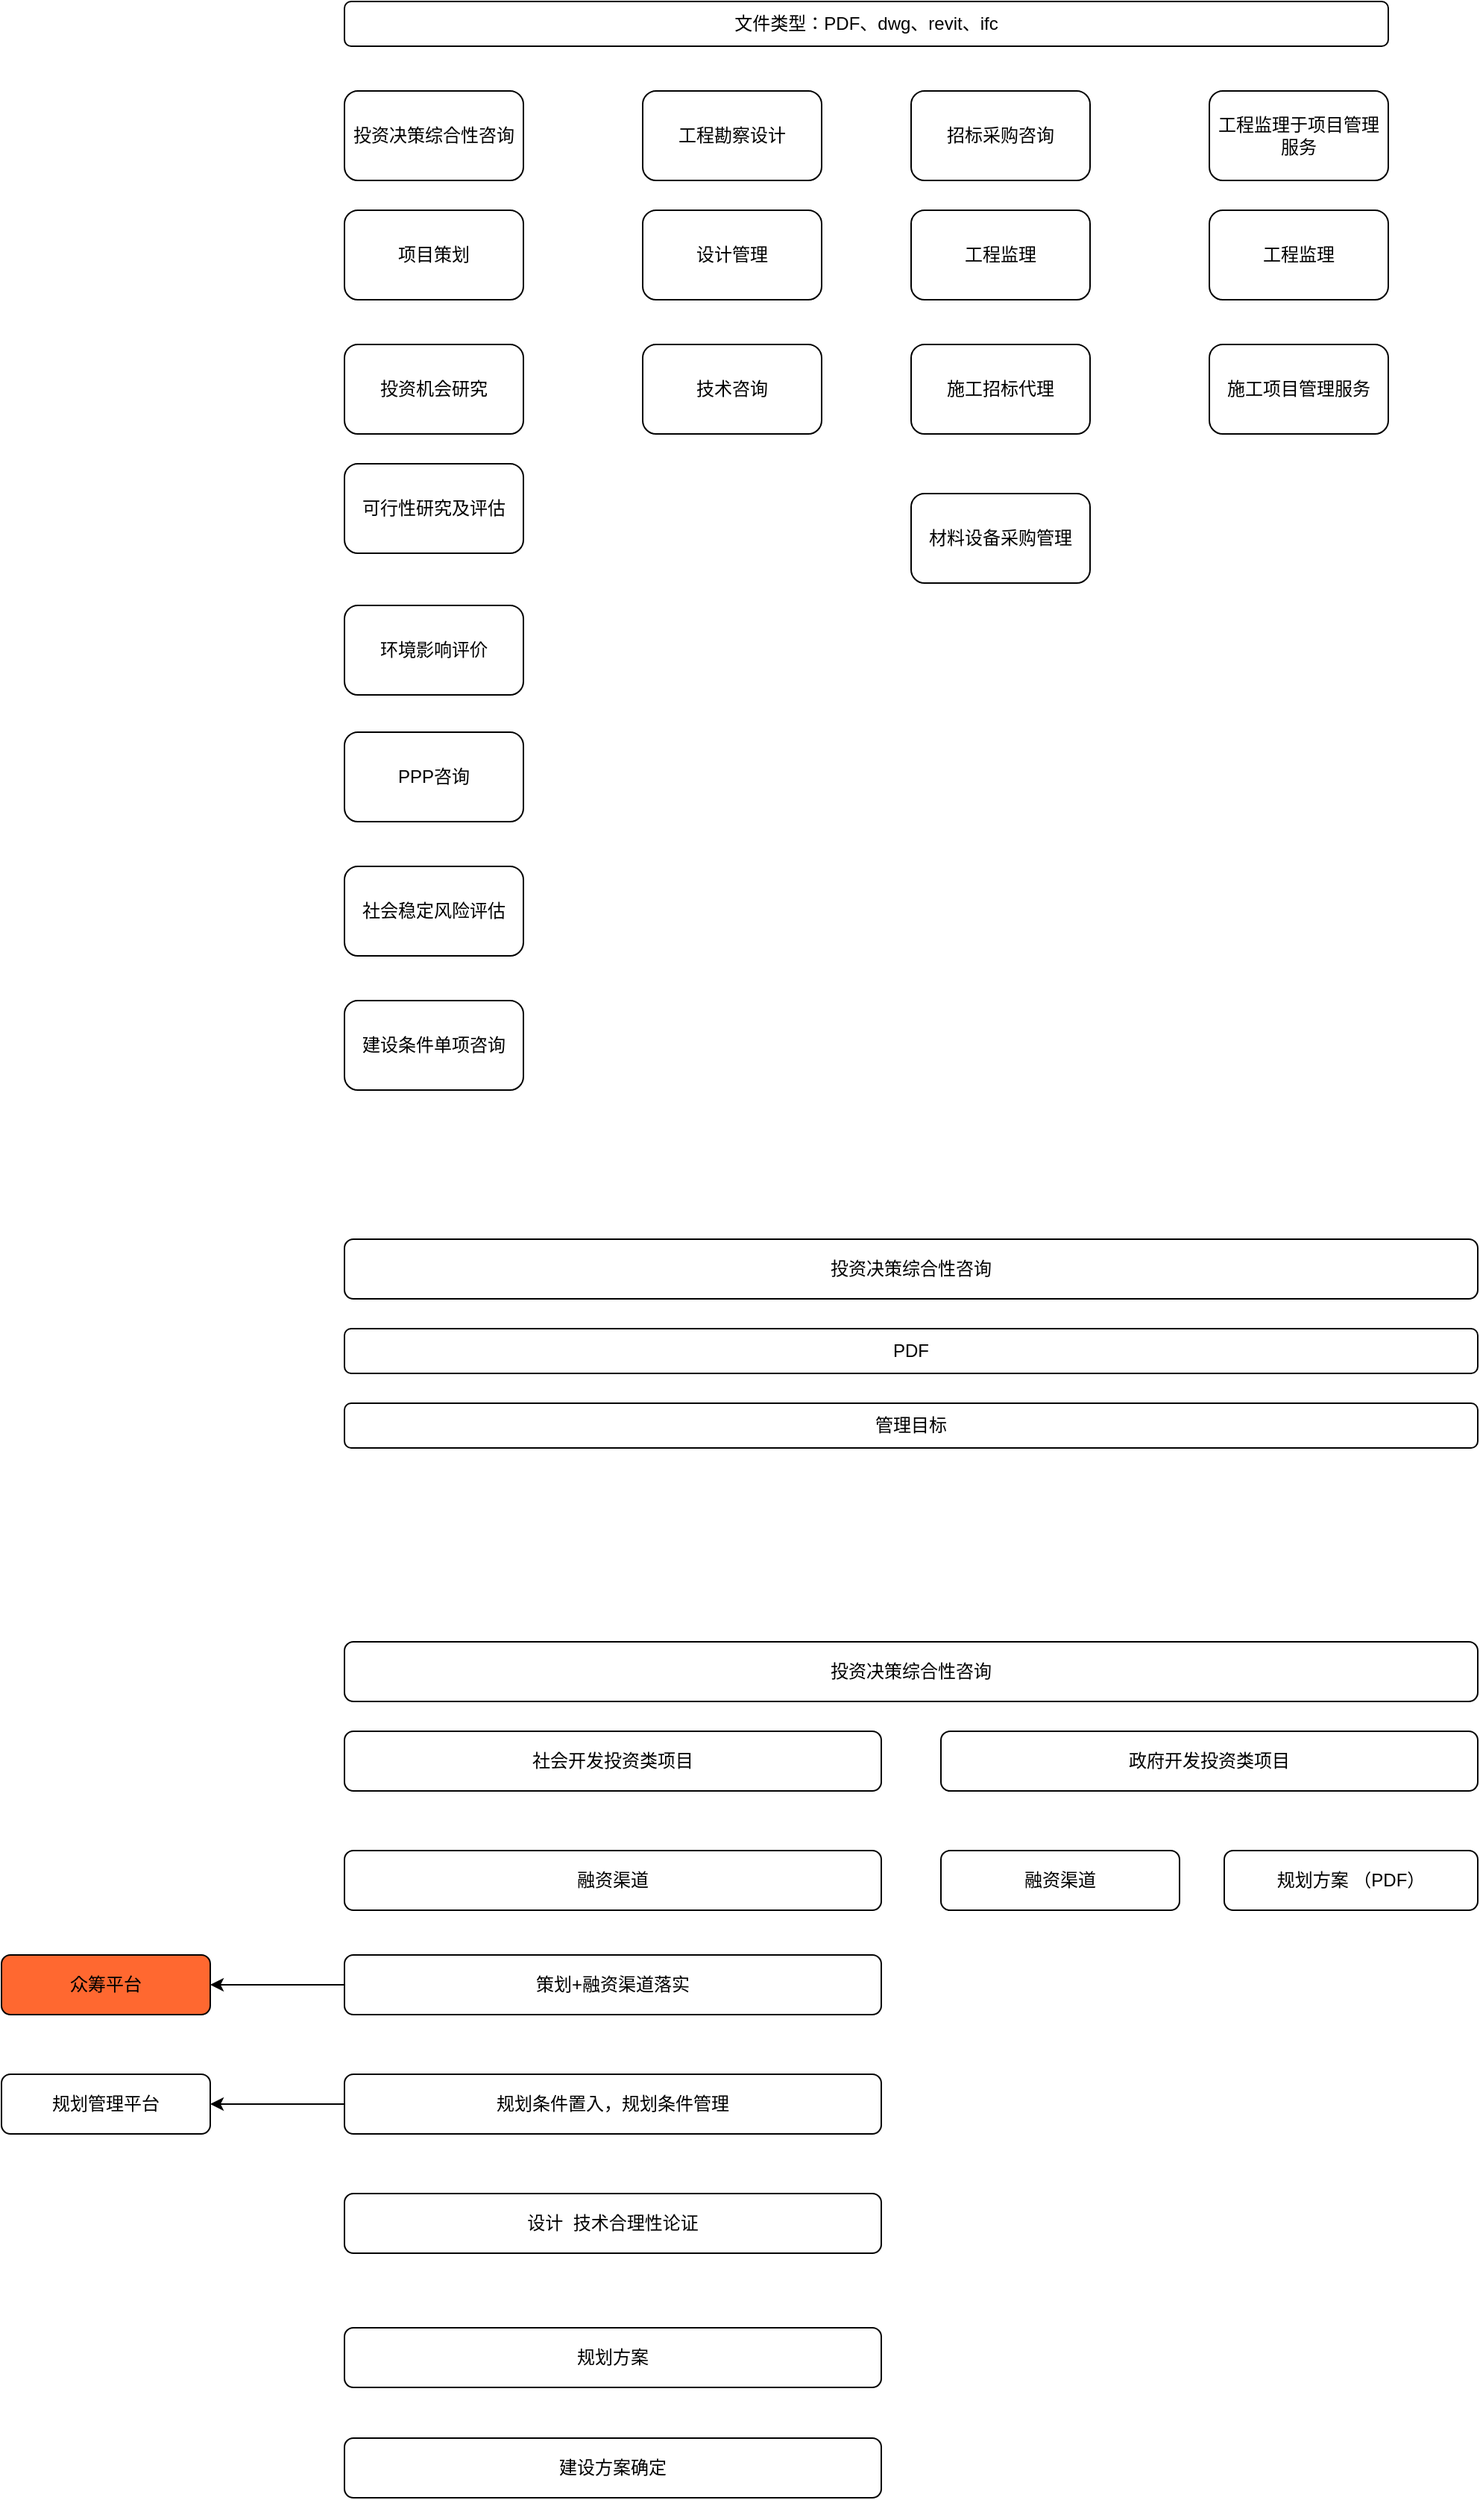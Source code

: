 <mxfile version="21.0.6" type="github">
  <diagram name="第 1 页" id="oCZl_pkfP-L_GXJR5iHR">
    <mxGraphModel dx="2261" dy="754" grid="1" gridSize="10" guides="1" tooltips="1" connect="1" arrows="1" fold="1" page="1" pageScale="1" pageWidth="827" pageHeight="1169" math="0" shadow="0">
      <root>
        <mxCell id="0" />
        <mxCell id="1" parent="0" />
        <mxCell id="isAaHnTiM0ybuFo7a36o-1" value="投资决策综合性咨询" style="rounded=1;whiteSpace=wrap;html=1;" vertex="1" parent="1">
          <mxGeometry x="40" y="120" width="120" height="60" as="geometry" />
        </mxCell>
        <mxCell id="isAaHnTiM0ybuFo7a36o-2" value="项目策划" style="rounded=1;whiteSpace=wrap;html=1;" vertex="1" parent="1">
          <mxGeometry x="40" y="200" width="120" height="60" as="geometry" />
        </mxCell>
        <mxCell id="isAaHnTiM0ybuFo7a36o-3" value="投资机会研究" style="rounded=1;whiteSpace=wrap;html=1;" vertex="1" parent="1">
          <mxGeometry x="40" y="290" width="120" height="60" as="geometry" />
        </mxCell>
        <mxCell id="isAaHnTiM0ybuFo7a36o-4" value="可行性研究及评估" style="rounded=1;whiteSpace=wrap;html=1;" vertex="1" parent="1">
          <mxGeometry x="40" y="370" width="120" height="60" as="geometry" />
        </mxCell>
        <mxCell id="isAaHnTiM0ybuFo7a36o-5" value="环境影响评价" style="rounded=1;whiteSpace=wrap;html=1;" vertex="1" parent="1">
          <mxGeometry x="40" y="465" width="120" height="60" as="geometry" />
        </mxCell>
        <mxCell id="isAaHnTiM0ybuFo7a36o-6" value="PPP咨询" style="rounded=1;whiteSpace=wrap;html=1;" vertex="1" parent="1">
          <mxGeometry x="40" y="550" width="120" height="60" as="geometry" />
        </mxCell>
        <mxCell id="isAaHnTiM0ybuFo7a36o-7" value="社会稳定风险评估" style="rounded=1;whiteSpace=wrap;html=1;" vertex="1" parent="1">
          <mxGeometry x="40" y="640" width="120" height="60" as="geometry" />
        </mxCell>
        <mxCell id="isAaHnTiM0ybuFo7a36o-8" value="建设条件单项咨询" style="rounded=1;whiteSpace=wrap;html=1;" vertex="1" parent="1">
          <mxGeometry x="40" y="730" width="120" height="60" as="geometry" />
        </mxCell>
        <mxCell id="isAaHnTiM0ybuFo7a36o-9" value="工程勘察设计" style="rounded=1;whiteSpace=wrap;html=1;" vertex="1" parent="1">
          <mxGeometry x="240" y="120" width="120" height="60" as="geometry" />
        </mxCell>
        <mxCell id="isAaHnTiM0ybuFo7a36o-10" value="设计管理" style="rounded=1;whiteSpace=wrap;html=1;" vertex="1" parent="1">
          <mxGeometry x="240" y="200" width="120" height="60" as="geometry" />
        </mxCell>
        <mxCell id="isAaHnTiM0ybuFo7a36o-11" value="技术咨询" style="rounded=1;whiteSpace=wrap;html=1;" vertex="1" parent="1">
          <mxGeometry x="240" y="290" width="120" height="60" as="geometry" />
        </mxCell>
        <mxCell id="isAaHnTiM0ybuFo7a36o-12" value="招标采购咨询" style="rounded=1;whiteSpace=wrap;html=1;" vertex="1" parent="1">
          <mxGeometry x="420" y="120" width="120" height="60" as="geometry" />
        </mxCell>
        <mxCell id="isAaHnTiM0ybuFo7a36o-13" value="工程监理" style="rounded=1;whiteSpace=wrap;html=1;" vertex="1" parent="1">
          <mxGeometry x="420" y="200" width="120" height="60" as="geometry" />
        </mxCell>
        <mxCell id="isAaHnTiM0ybuFo7a36o-14" value="施工招标代理" style="rounded=1;whiteSpace=wrap;html=1;" vertex="1" parent="1">
          <mxGeometry x="420" y="290" width="120" height="60" as="geometry" />
        </mxCell>
        <mxCell id="isAaHnTiM0ybuFo7a36o-15" value="材料设备采购管理" style="rounded=1;whiteSpace=wrap;html=1;" vertex="1" parent="1">
          <mxGeometry x="420" y="390" width="120" height="60" as="geometry" />
        </mxCell>
        <mxCell id="isAaHnTiM0ybuFo7a36o-16" value="工程监理于项目管理服务" style="rounded=1;whiteSpace=wrap;html=1;" vertex="1" parent="1">
          <mxGeometry x="620" y="120" width="120" height="60" as="geometry" />
        </mxCell>
        <mxCell id="isAaHnTiM0ybuFo7a36o-17" value="工程监理" style="rounded=1;whiteSpace=wrap;html=1;" vertex="1" parent="1">
          <mxGeometry x="620" y="200" width="120" height="60" as="geometry" />
        </mxCell>
        <mxCell id="isAaHnTiM0ybuFo7a36o-18" value="施工项目管理服务" style="rounded=1;whiteSpace=wrap;html=1;" vertex="1" parent="1">
          <mxGeometry x="620" y="290" width="120" height="60" as="geometry" />
        </mxCell>
        <mxCell id="isAaHnTiM0ybuFo7a36o-19" value="文件类型：PDF、dwg、revit、ifc" style="rounded=1;whiteSpace=wrap;html=1;" vertex="1" parent="1">
          <mxGeometry x="40" y="60" width="700" height="30" as="geometry" />
        </mxCell>
        <mxCell id="isAaHnTiM0ybuFo7a36o-20" value="投资决策综合性咨询" style="rounded=1;whiteSpace=wrap;html=1;" vertex="1" parent="1">
          <mxGeometry x="40" y="890" width="760" height="40" as="geometry" />
        </mxCell>
        <mxCell id="isAaHnTiM0ybuFo7a36o-21" value="PDF" style="rounded=1;whiteSpace=wrap;html=1;" vertex="1" parent="1">
          <mxGeometry x="40" y="950" width="760" height="30" as="geometry" />
        </mxCell>
        <mxCell id="isAaHnTiM0ybuFo7a36o-22" value="管理目标" style="rounded=1;whiteSpace=wrap;html=1;" vertex="1" parent="1">
          <mxGeometry x="40" y="1000" width="760" height="30" as="geometry" />
        </mxCell>
        <mxCell id="isAaHnTiM0ybuFo7a36o-25" value="投资决策综合性咨询" style="rounded=1;whiteSpace=wrap;html=1;" vertex="1" parent="1">
          <mxGeometry x="40" y="1160" width="760" height="40" as="geometry" />
        </mxCell>
        <mxCell id="isAaHnTiM0ybuFo7a36o-26" value="社会开发投资类项目" style="rounded=1;whiteSpace=wrap;html=1;" vertex="1" parent="1">
          <mxGeometry x="40" y="1220" width="360" height="40" as="geometry" />
        </mxCell>
        <mxCell id="isAaHnTiM0ybuFo7a36o-27" value="政府开发投资类项目" style="rounded=1;whiteSpace=wrap;html=1;" vertex="1" parent="1">
          <mxGeometry x="440" y="1220" width="360" height="40" as="geometry" />
        </mxCell>
        <mxCell id="isAaHnTiM0ybuFo7a36o-29" value="融资渠道" style="rounded=1;whiteSpace=wrap;html=1;" vertex="1" parent="1">
          <mxGeometry x="40" y="1300" width="360" height="40" as="geometry" />
        </mxCell>
        <mxCell id="isAaHnTiM0ybuFo7a36o-32" style="edgeStyle=orthogonalEdgeStyle;rounded=0;orthogonalLoop=1;jettySize=auto;html=1;" edge="1" parent="1" source="isAaHnTiM0ybuFo7a36o-30" target="isAaHnTiM0ybuFo7a36o-31">
          <mxGeometry relative="1" as="geometry" />
        </mxCell>
        <mxCell id="isAaHnTiM0ybuFo7a36o-30" value="策划+融资渠道落实" style="rounded=1;whiteSpace=wrap;html=1;" vertex="1" parent="1">
          <mxGeometry x="40" y="1370" width="360" height="40" as="geometry" />
        </mxCell>
        <mxCell id="isAaHnTiM0ybuFo7a36o-31" value="众筹平台" style="rounded=1;whiteSpace=wrap;html=1;fillColor=#FF6830;" vertex="1" parent="1">
          <mxGeometry x="-190" y="1370" width="140" height="40" as="geometry" />
        </mxCell>
        <mxCell id="isAaHnTiM0ybuFo7a36o-36" style="edgeStyle=orthogonalEdgeStyle;rounded=0;orthogonalLoop=1;jettySize=auto;html=1;" edge="1" parent="1" source="isAaHnTiM0ybuFo7a36o-33" target="isAaHnTiM0ybuFo7a36o-35">
          <mxGeometry relative="1" as="geometry" />
        </mxCell>
        <mxCell id="isAaHnTiM0ybuFo7a36o-33" value="规划条件置入，规划条件管理" style="rounded=1;whiteSpace=wrap;html=1;" vertex="1" parent="1">
          <mxGeometry x="40" y="1450" width="360" height="40" as="geometry" />
        </mxCell>
        <mxCell id="isAaHnTiM0ybuFo7a36o-34" value="设计&amp;nbsp; 技术合理性论证" style="rounded=1;whiteSpace=wrap;html=1;" vertex="1" parent="1">
          <mxGeometry x="40" y="1530" width="360" height="40" as="geometry" />
        </mxCell>
        <mxCell id="isAaHnTiM0ybuFo7a36o-35" value="规划管理平台" style="rounded=1;whiteSpace=wrap;html=1;" vertex="1" parent="1">
          <mxGeometry x="-190" y="1450" width="140" height="40" as="geometry" />
        </mxCell>
        <mxCell id="isAaHnTiM0ybuFo7a36o-37" value="规划方案" style="rounded=1;whiteSpace=wrap;html=1;" vertex="1" parent="1">
          <mxGeometry x="40" y="1620" width="360" height="40" as="geometry" />
        </mxCell>
        <mxCell id="isAaHnTiM0ybuFo7a36o-38" value="建设方案确定" style="rounded=1;whiteSpace=wrap;html=1;" vertex="1" parent="1">
          <mxGeometry x="40" y="1694" width="360" height="40" as="geometry" />
        </mxCell>
        <mxCell id="isAaHnTiM0ybuFo7a36o-39" value="融资渠道" style="rounded=1;whiteSpace=wrap;html=1;" vertex="1" parent="1">
          <mxGeometry x="440" y="1300" width="160" height="40" as="geometry" />
        </mxCell>
        <mxCell id="isAaHnTiM0ybuFo7a36o-40" value="规划方案 （PDF）" style="rounded=1;whiteSpace=wrap;html=1;" vertex="1" parent="1">
          <mxGeometry x="630" y="1300" width="170" height="40" as="geometry" />
        </mxCell>
      </root>
    </mxGraphModel>
  </diagram>
</mxfile>
